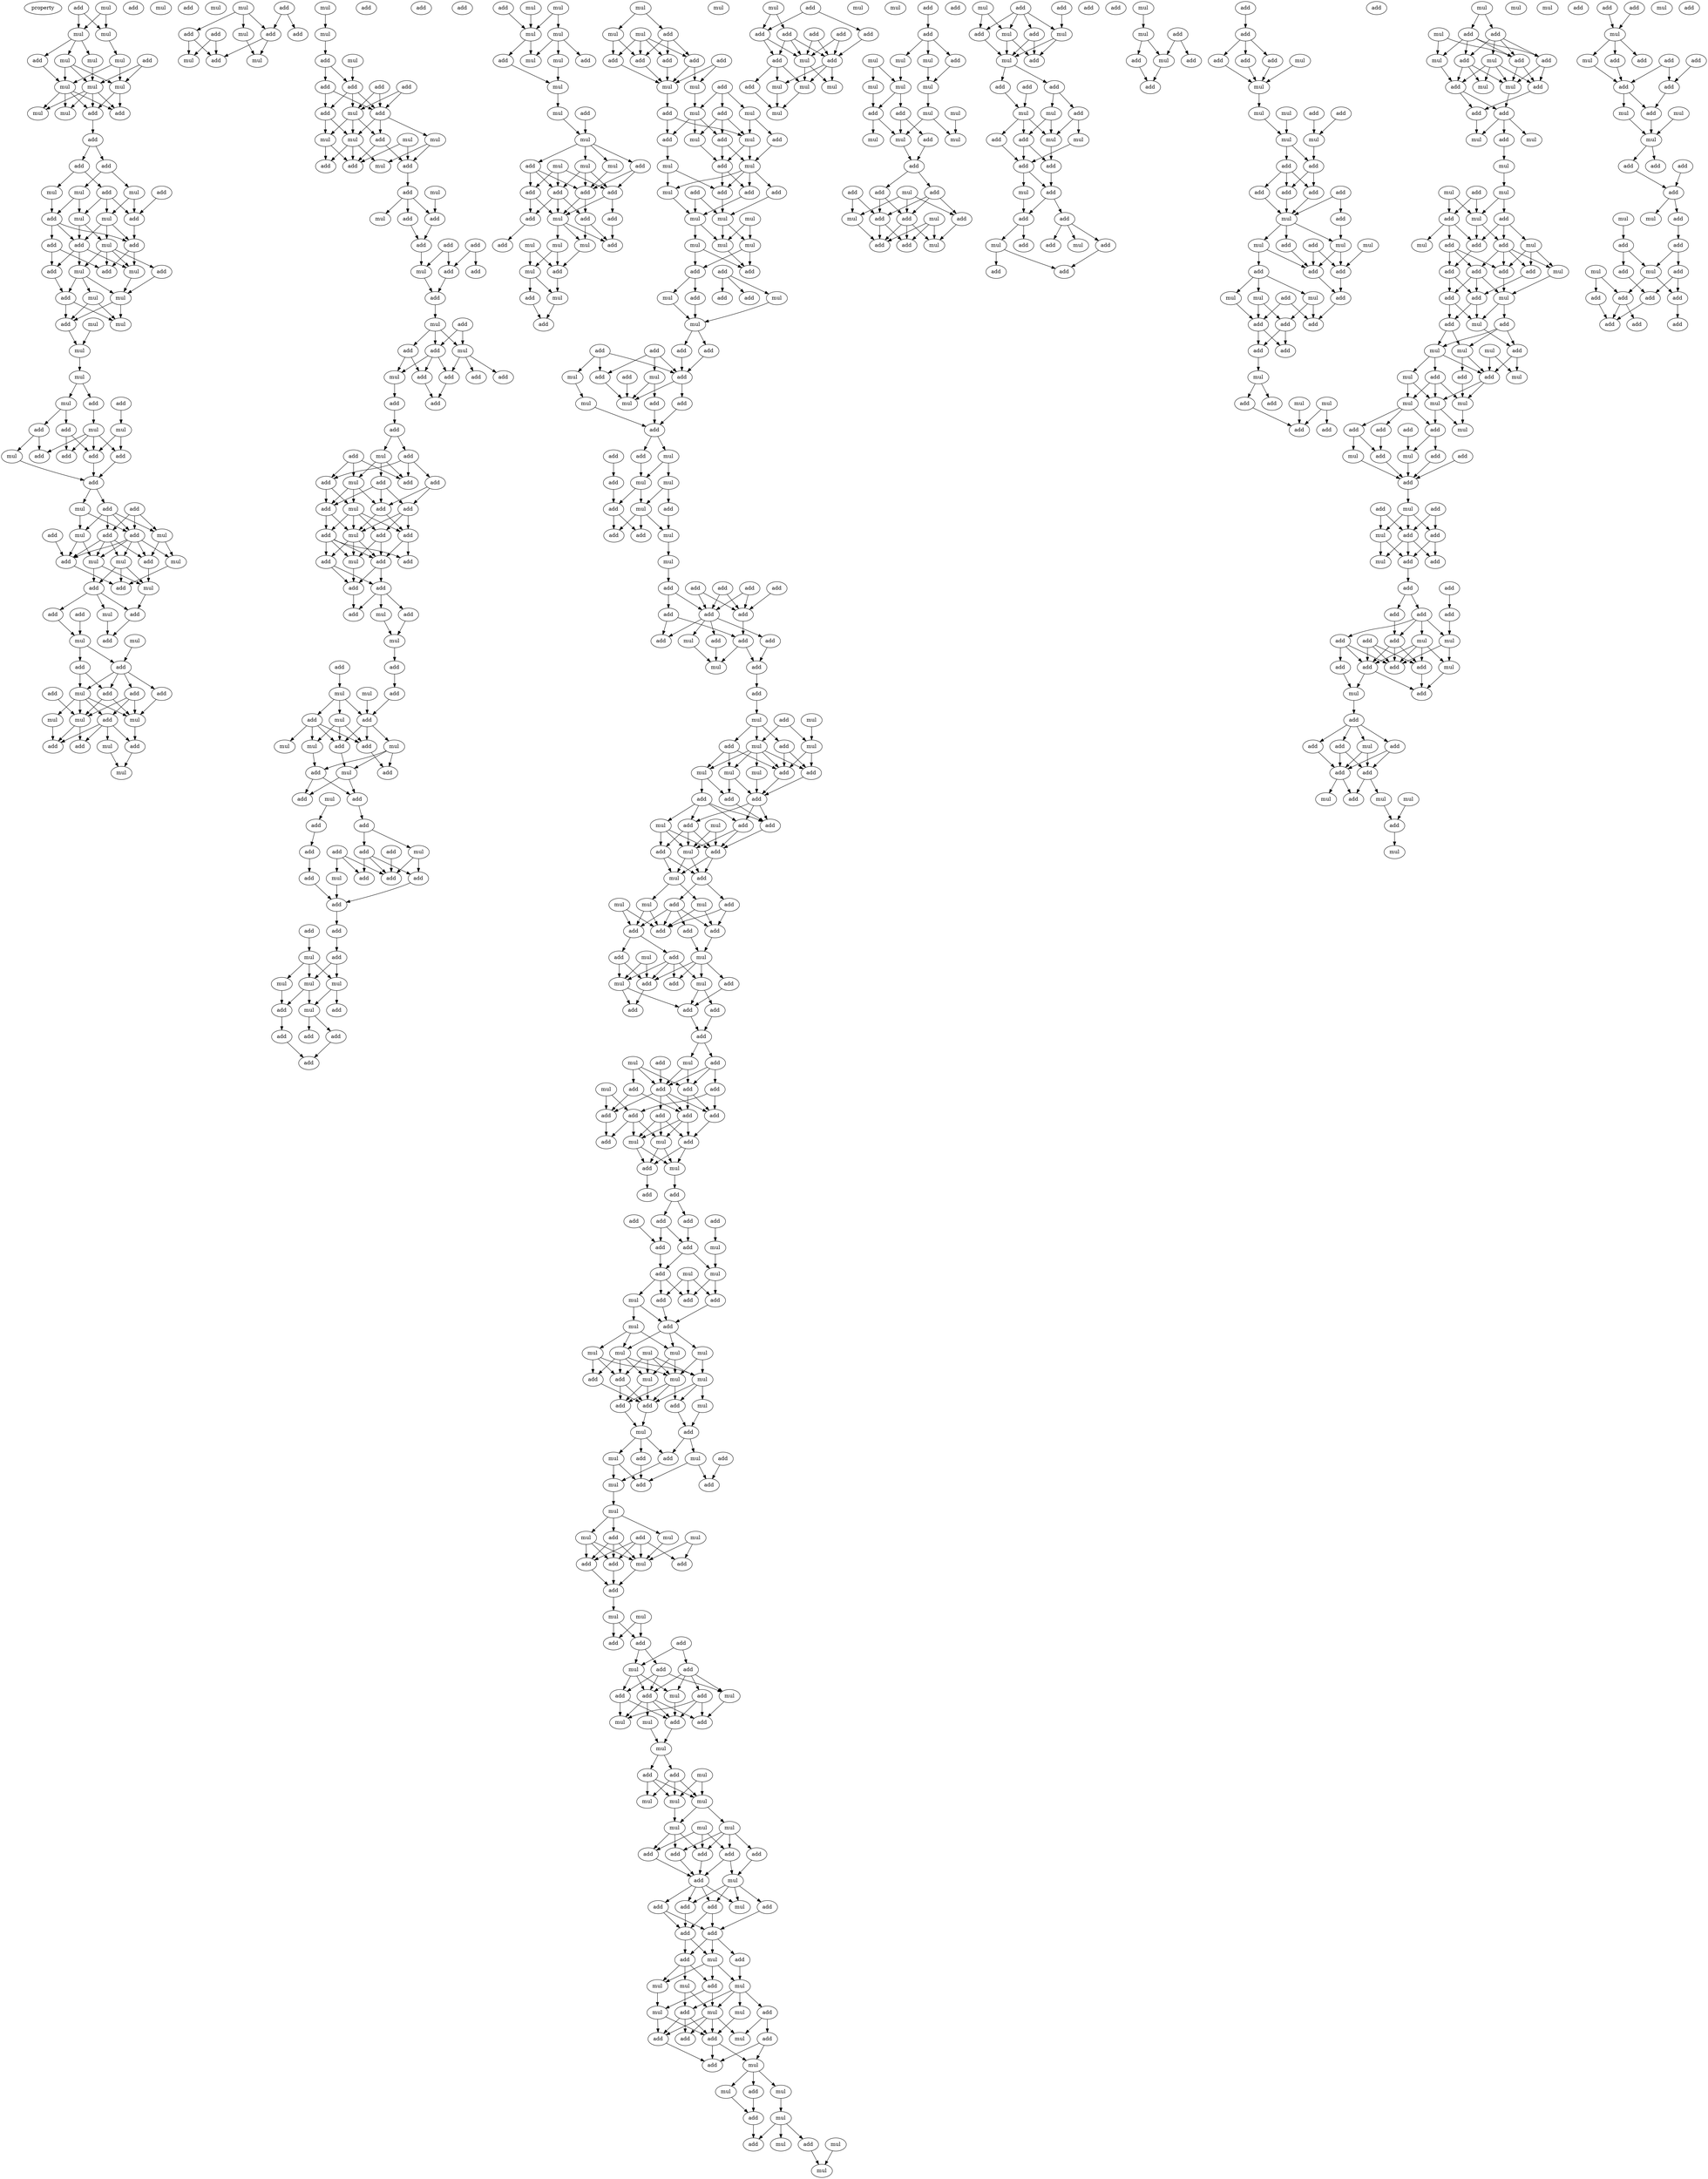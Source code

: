 digraph {
    node [fontcolor=black]
    property [mul=2,lf=1.2]
    0 [ label = mul ];
    1 [ label = add ];
    2 [ label = add ];
    3 [ label = mul ];
    4 [ label = mul ];
    5 [ label = mul ];
    6 [ label = add ];
    7 [ label = mul ];
    8 [ label = add ];
    9 [ label = mul ];
    10 [ label = mul ];
    11 [ label = mul ];
    12 [ label = mul ];
    13 [ label = add ];
    14 [ label = mul ];
    15 [ label = add ];
    16 [ label = mul ];
    17 [ label = add ];
    18 [ label = add ];
    19 [ label = add ];
    20 [ label = mul ];
    21 [ label = mul ];
    22 [ label = mul ];
    23 [ label = add ];
    24 [ label = add ];
    25 [ label = mul ];
    26 [ label = add ];
    27 [ label = mul ];
    28 [ label = add ];
    29 [ label = mul ];
    30 [ label = add ];
    31 [ label = add ];
    32 [ label = add ];
    33 [ label = add ];
    34 [ label = mul ];
    35 [ label = add ];
    36 [ label = add ];
    37 [ label = mul ];
    38 [ label = mul ];
    39 [ label = mul ];
    40 [ label = add ];
    41 [ label = mul ];
    42 [ label = add ];
    43 [ label = mul ];
    44 [ label = mul ];
    45 [ label = mul ];
    46 [ label = mul ];
    47 [ label = mul ];
    48 [ label = add ];
    49 [ label = add ];
    50 [ label = add ];
    51 [ label = mul ];
    52 [ label = add ];
    53 [ label = mul ];
    54 [ label = add ];
    55 [ label = mul ];
    56 [ label = add ];
    57 [ label = add ];
    58 [ label = add ];
    59 [ label = add ];
    60 [ label = add ];
    61 [ label = mul ];
    62 [ label = add ];
    63 [ label = add ];
    64 [ label = mul ];
    65 [ label = add ];
    66 [ label = mul ];
    67 [ label = add ];
    68 [ label = add ];
    69 [ label = mul ];
    70 [ label = add ];
    71 [ label = add ];
    72 [ label = mul ];
    73 [ label = mul ];
    74 [ label = add ];
    75 [ label = mul ];
    76 [ label = add ];
    77 [ label = mul ];
    78 [ label = add ];
    79 [ label = mul ];
    80 [ label = add ];
    81 [ label = add ];
    82 [ label = mul ];
    83 [ label = mul ];
    84 [ label = add ];
    85 [ label = add ];
    86 [ label = add ];
    87 [ label = add ];
    88 [ label = add ];
    89 [ label = mul ];
    90 [ label = add ];
    91 [ label = add ];
    92 [ label = mul ];
    93 [ label = add ];
    94 [ label = mul ];
    95 [ label = mul ];
    96 [ label = add ];
    97 [ label = add ];
    98 [ label = mul ];
    99 [ label = add ];
    100 [ label = mul ];
    101 [ label = add ];
    102 [ label = mul ];
    103 [ label = add ];
    104 [ label = add ];
    105 [ label = add ];
    106 [ label = add ];
    107 [ label = mul ];
    108 [ label = add ];
    109 [ label = mul ];
    110 [ label = mul ];
    111 [ label = mul ];
    112 [ label = mul ];
    113 [ label = add ];
    114 [ label = mul ];
    115 [ label = add ];
    116 [ label = add ];
    117 [ label = add ];
    118 [ label = add ];
    119 [ label = add ];
    120 [ label = mul ];
    121 [ label = add ];
    122 [ label = mul ];
    123 [ label = mul ];
    124 [ label = add ];
    125 [ label = mul ];
    126 [ label = mul ];
    127 [ label = add ];
    128 [ label = add ];
    129 [ label = mul ];
    130 [ label = add ];
    131 [ label = mul ];
    132 [ label = add ];
    133 [ label = add ];
    134 [ label = mul ];
    135 [ label = add ];
    136 [ label = add ];
    137 [ label = add ];
    138 [ label = add ];
    139 [ label = mul ];
    140 [ label = add ];
    141 [ label = add ];
    142 [ label = add ];
    143 [ label = add ];
    144 [ label = mul ];
    145 [ label = mul ];
    146 [ label = add ];
    147 [ label = add ];
    148 [ label = mul ];
    149 [ label = add ];
    150 [ label = add ];
    151 [ label = add ];
    152 [ label = add ];
    153 [ label = add ];
    154 [ label = add ];
    155 [ label = add ];
    156 [ label = add ];
    157 [ label = add ];
    158 [ label = mul ];
    159 [ label = add ];
    160 [ label = add ];
    161 [ label = add ];
    162 [ label = add ];
    163 [ label = mul ];
    164 [ label = add ];
    165 [ label = mul ];
    166 [ label = add ];
    167 [ label = add ];
    168 [ label = add ];
    169 [ label = add ];
    170 [ label = mul ];
    171 [ label = add ];
    172 [ label = add ];
    173 [ label = add ];
    174 [ label = add ];
    175 [ label = mul ];
    176 [ label = add ];
    177 [ label = add ];
    178 [ label = add ];
    179 [ label = mul ];
    180 [ label = add ];
    181 [ label = add ];
    182 [ label = mul ];
    183 [ label = add ];
    184 [ label = add ];
    185 [ label = add ];
    186 [ label = mul ];
    187 [ label = mul ];
    188 [ label = add ];
    189 [ label = mul ];
    190 [ label = add ];
    191 [ label = add ];
    192 [ label = mul ];
    193 [ label = mul ];
    194 [ label = mul ];
    195 [ label = add ];
    196 [ label = add ];
    197 [ label = mul ];
    198 [ label = add ];
    199 [ label = add ];
    200 [ label = add ];
    201 [ label = mul ];
    202 [ label = add ];
    203 [ label = add ];
    204 [ label = add ];
    205 [ label = add ];
    206 [ label = add ];
    207 [ label = mul ];
    208 [ label = add ];
    209 [ label = add ];
    210 [ label = add ];
    211 [ label = mul ];
    212 [ label = add ];
    213 [ label = add ];
    214 [ label = add ];
    215 [ label = add ];
    216 [ label = add ];
    217 [ label = add ];
    218 [ label = add ];
    219 [ label = add ];
    220 [ label = mul ];
    221 [ label = mul ];
    222 [ label = mul ];
    223 [ label = mul ];
    224 [ label = add ];
    225 [ label = add ];
    226 [ label = mul ];
    227 [ label = add ];
    228 [ label = add ];
    229 [ label = add ];
    230 [ label = add ];
    231 [ label = mul ];
    232 [ label = mul ];
    233 [ label = add ];
    234 [ label = mul ];
    235 [ label = mul ];
    236 [ label = add ];
    237 [ label = mul ];
    238 [ label = add ];
    239 [ label = mul ];
    240 [ label = mul ];
    241 [ label = mul ];
    242 [ label = add ];
    243 [ label = mul ];
    244 [ label = add ];
    245 [ label = mul ];
    246 [ label = mul ];
    247 [ label = add ];
    248 [ label = mul ];
    249 [ label = add ];
    250 [ label = add ];
    251 [ label = add ];
    252 [ label = add ];
    253 [ label = add ];
    254 [ label = mul ];
    255 [ label = add ];
    256 [ label = add ];
    257 [ label = add ];
    258 [ label = add ];
    259 [ label = mul ];
    260 [ label = mul ];
    261 [ label = mul ];
    262 [ label = add ];
    263 [ label = mul ];
    264 [ label = mul ];
    265 [ label = add ];
    266 [ label = add ];
    267 [ label = mul ];
    268 [ label = add ];
    269 [ label = mul ];
    270 [ label = mul ];
    271 [ label = add ];
    272 [ label = add ];
    273 [ label = add ];
    274 [ label = add ];
    275 [ label = add ];
    276 [ label = mul ];
    277 [ label = add ];
    278 [ label = mul ];
    279 [ label = add ];
    280 [ label = add ];
    281 [ label = mul ];
    282 [ label = mul ];
    283 [ label = add ];
    284 [ label = mul ];
    285 [ label = add ];
    286 [ label = mul ];
    287 [ label = add ];
    288 [ label = mul ];
    289 [ label = add ];
    290 [ label = mul ];
    291 [ label = add ];
    292 [ label = mul ];
    293 [ label = add ];
    294 [ label = add ];
    295 [ label = add ];
    296 [ label = mul ];
    297 [ label = mul ];
    298 [ label = mul ];
    299 [ label = mul ];
    300 [ label = mul ];
    301 [ label = mul ];
    302 [ label = add ];
    303 [ label = add ];
    304 [ label = add ];
    305 [ label = mul ];
    306 [ label = add ];
    307 [ label = add ];
    308 [ label = add ];
    309 [ label = mul ];
    310 [ label = mul ];
    311 [ label = add ];
    312 [ label = add ];
    313 [ label = add ];
    314 [ label = add ];
    315 [ label = mul ];
    316 [ label = mul ];
    317 [ label = add ];
    318 [ label = add ];
    319 [ label = add ];
    320 [ label = mul ];
    321 [ label = add ];
    322 [ label = add ];
    323 [ label = mul ];
    324 [ label = add ];
    325 [ label = mul ];
    326 [ label = add ];
    327 [ label = add ];
    328 [ label = mul ];
    329 [ label = mul ];
    330 [ label = add ];
    331 [ label = add ];
    332 [ label = add ];
    333 [ label = mul ];
    334 [ label = mul ];
    335 [ label = add ];
    336 [ label = add ];
    337 [ label = mul ];
    338 [ label = add ];
    339 [ label = add ];
    340 [ label = add ];
    341 [ label = add ];
    342 [ label = add ];
    343 [ label = add ];
    344 [ label = add ];
    345 [ label = add ];
    346 [ label = mul ];
    347 [ label = add ];
    348 [ label = add ];
    349 [ label = add ];
    350 [ label = add ];
    351 [ label = mul ];
    352 [ label = add ];
    353 [ label = add ];
    354 [ label = mul ];
    355 [ label = add ];
    356 [ label = mul ];
    357 [ label = mul ];
    358 [ label = add ];
    359 [ label = mul ];
    360 [ label = add ];
    361 [ label = add ];
    362 [ label = mul ];
    363 [ label = mul ];
    364 [ label = add ];
    365 [ label = mul ];
    366 [ label = add ];
    367 [ label = add ];
    368 [ label = add ];
    369 [ label = add ];
    370 [ label = mul ];
    371 [ label = add ];
    372 [ label = add ];
    373 [ label = mul ];
    374 [ label = mul ];
    375 [ label = add ];
    376 [ label = add ];
    377 [ label = mul ];
    378 [ label = add ];
    379 [ label = mul ];
    380 [ label = mul ];
    381 [ label = add ];
    382 [ label = add ];
    383 [ label = mul ];
    384 [ label = add ];
    385 [ label = add ];
    386 [ label = add ];
    387 [ label = add ];
    388 [ label = mul ];
    389 [ label = add ];
    390 [ label = add ];
    391 [ label = mul ];
    392 [ label = add ];
    393 [ label = add ];
    394 [ label = mul ];
    395 [ label = add ];
    396 [ label = mul ];
    397 [ label = add ];
    398 [ label = add ];
    399 [ label = add ];
    400 [ label = add ];
    401 [ label = add ];
    402 [ label = mul ];
    403 [ label = mul ];
    404 [ label = add ];
    405 [ label = add ];
    406 [ label = add ];
    407 [ label = mul ];
    408 [ label = add ];
    409 [ label = add ];
    410 [ label = add ];
    411 [ label = add ];
    412 [ label = add ];
    413 [ label = add ];
    414 [ label = add ];
    415 [ label = mul ];
    416 [ label = add ];
    417 [ label = mul ];
    418 [ label = add ];
    419 [ label = add ];
    420 [ label = mul ];
    421 [ label = add ];
    422 [ label = add ];
    423 [ label = add ];
    424 [ label = add ];
    425 [ label = add ];
    426 [ label = add ];
    427 [ label = mul ];
    428 [ label = add ];
    429 [ label = add ];
    430 [ label = add ];
    431 [ label = mul ];
    432 [ label = mul ];
    433 [ label = add ];
    434 [ label = mul ];
    435 [ label = add ];
    436 [ label = add ];
    437 [ label = add ];
    438 [ label = mul ];
    439 [ label = mul ];
    440 [ label = mul ];
    441 [ label = mul ];
    442 [ label = mul ];
    443 [ label = mul ];
    444 [ label = mul ];
    445 [ label = mul ];
    446 [ label = add ];
    447 [ label = mul ];
    448 [ label = add ];
    449 [ label = add ];
    450 [ label = add ];
    451 [ label = add ];
    452 [ label = mul ];
    453 [ label = mul ];
    454 [ label = add ];
    455 [ label = add ];
    456 [ label = mul ];
    457 [ label = add ];
    458 [ label = mul ];
    459 [ label = add ];
    460 [ label = add ];
    461 [ label = mul ];
    462 [ label = add ];
    463 [ label = mul ];
    464 [ label = add ];
    465 [ label = mul ];
    466 [ label = mul ];
    467 [ label = add ];
    468 [ label = mul ];
    469 [ label = add ];
    470 [ label = add ];
    471 [ label = add ];
    472 [ label = mul ];
    473 [ label = add ];
    474 [ label = mul ];
    475 [ label = mul ];
    476 [ label = add ];
    477 [ label = add ];
    478 [ label = add ];
    479 [ label = add ];
    480 [ label = add ];
    481 [ label = mul ];
    482 [ label = add ];
    483 [ label = mul ];
    484 [ label = mul ];
    485 [ label = add ];
    486 [ label = add ];
    487 [ label = add ];
    488 [ label = mul ];
    489 [ label = mul ];
    490 [ label = add ];
    491 [ label = mul ];
    492 [ label = add ];
    493 [ label = mul ];
    494 [ label = add ];
    495 [ label = mul ];
    496 [ label = mul ];
    497 [ label = mul ];
    498 [ label = mul ];
    499 [ label = mul ];
    500 [ label = mul ];
    501 [ label = add ];
    502 [ label = add ];
    503 [ label = add ];
    504 [ label = add ];
    505 [ label = add ];
    506 [ label = mul ];
    507 [ label = add ];
    508 [ label = mul ];
    509 [ label = add ];
    510 [ label = add ];
    511 [ label = add ];
    512 [ label = add ];
    513 [ label = add ];
    514 [ label = add ];
    515 [ label = add ];
    516 [ label = mul ];
    517 [ label = add ];
    518 [ label = mul ];
    519 [ label = mul ];
    520 [ label = mul ];
    521 [ label = add ];
    522 [ label = add ];
    523 [ label = mul ];
    524 [ label = mul ];
    525 [ label = mul ];
    526 [ label = add ];
    527 [ label = add ];
    528 [ label = mul ];
    529 [ label = add ];
    530 [ label = add ];
    531 [ label = add ];
    532 [ label = add ];
    533 [ label = mul ];
    534 [ label = mul ];
    535 [ label = mul ];
    536 [ label = add ];
    537 [ label = add ];
    538 [ label = mul ];
    539 [ label = mul ];
    540 [ label = add ];
    541 [ label = add ];
    542 [ label = mul ];
    543 [ label = mul ];
    544 [ label = mul ];
    545 [ label = mul ];
    546 [ label = add ];
    547 [ label = add ];
    548 [ label = add ];
    549 [ label = add ];
    550 [ label = add ];
    551 [ label = add ];
    552 [ label = add ];
    553 [ label = mul ];
    554 [ label = add ];
    555 [ label = mul ];
    556 [ label = add ];
    557 [ label = mul ];
    558 [ label = mul ];
    559 [ label = mul ];
    560 [ label = mul ];
    561 [ label = mul ];
    562 [ label = add ];
    563 [ label = add ];
    564 [ label = mul ];
    565 [ label = mul ];
    566 [ label = add ];
    567 [ label = mul ];
    568 [ label = mul ];
    569 [ label = mul ];
    570 [ label = mul ];
    571 [ label = add ];
    572 [ label = mul ];
    573 [ label = add ];
    574 [ label = mul ];
    575 [ label = add ];
    576 [ label = mul ];
    577 [ label = mul ];
    578 [ label = add ];
    579 [ label = mul ];
    580 [ label = add ];
    581 [ label = mul ];
    582 [ label = add ];
    583 [ label = add ];
    584 [ label = add ];
    585 [ label = mul ];
    586 [ label = mul ];
    587 [ label = add ];
    588 [ label = add ];
    589 [ label = add ];
    590 [ label = add ];
    591 [ label = add ];
    592 [ label = mul ];
    593 [ label = mul ];
    594 [ label = add ];
    595 [ label = add ];
    596 [ label = add ];
    597 [ label = mul ];
    598 [ label = mul ];
    599 [ label = add ];
    600 [ label = add ];
    601 [ label = mul ];
    602 [ label = add ];
    603 [ label = add ];
    604 [ label = add ];
    605 [ label = mul ];
    606 [ label = add ];
    607 [ label = mul ];
    608 [ label = mul ];
    609 [ label = add ];
    610 [ label = add ];
    611 [ label = mul ];
    612 [ label = add ];
    613 [ label = add ];
    614 [ label = add ];
    615 [ label = mul ];
    616 [ label = add ];
    617 [ label = add ];
    618 [ label = add ];
    619 [ label = mul ];
    620 [ label = add ];
    621 [ label = add ];
    622 [ label = add ];
    623 [ label = mul ];
    624 [ label = add ];
    625 [ label = add ];
    626 [ label = add ];
    627 [ label = mul ];
    628 [ label = add ];
    629 [ label = mul ];
    630 [ label = add ];
    631 [ label = add ];
    632 [ label = mul ];
    633 [ label = add ];
    634 [ label = add ];
    635 [ label = add ];
    636 [ label = add ];
    637 [ label = mul ];
    638 [ label = add ];
    639 [ label = add ];
    640 [ label = mul ];
    641 [ label = mul ];
    642 [ label = mul ];
    643 [ label = add ];
    644 [ label = add ];
    645 [ label = mul ];
    646 [ label = mul ];
    647 [ label = add ];
    648 [ label = add ];
    649 [ label = add ];
    650 [ label = add ];
    651 [ label = add ];
    652 [ label = add ];
    653 [ label = add ];
    654 [ label = add ];
    655 [ label = mul ];
    656 [ label = add ];
    657 [ label = add ];
    658 [ label = mul ];
    659 [ label = mul ];
    660 [ label = mul ];
    661 [ label = add ];
    662 [ label = add ];
    663 [ label = add ];
    664 [ label = mul ];
    665 [ label = add ];
    666 [ label = mul ];
    667 [ label = add ];
    668 [ label = mul ];
    669 [ label = add ];
    670 [ label = add ];
    671 [ label = add ];
    672 [ label = add ];
    673 [ label = add ];
    674 [ label = mul ];
    675 [ label = add ];
    676 [ label = mul ];
    677 [ label = add ];
    678 [ label = mul ];
    679 [ label = add ];
    680 [ label = add ];
    681 [ label = mul ];
    682 [ label = add ];
    683 [ label = add ];
    684 [ label = mul ];
    685 [ label = mul ];
    686 [ label = add ];
    687 [ label = add ];
    688 [ label = add ];
    689 [ label = mul ];
    690 [ label = mul ];
    691 [ label = add ];
    692 [ label = add ];
    693 [ label = mul ];
    694 [ label = add ];
    695 [ label = add ];
    696 [ label = mul ];
    697 [ label = mul ];
    698 [ label = mul ];
    699 [ label = add ];
    700 [ label = mul ];
    701 [ label = mul ];
    702 [ label = add ];
    703 [ label = mul ];
    704 [ label = mul ];
    705 [ label = mul ];
    706 [ label = add ];
    707 [ label = add ];
    708 [ label = add ];
    709 [ label = add ];
    710 [ label = mul ];
    711 [ label = add ];
    712 [ label = mul ];
    713 [ label = add ];
    714 [ label = add ];
    715 [ label = add ];
    716 [ label = add ];
    717 [ label = mul ];
    718 [ label = mul ];
    719 [ label = add ];
    720 [ label = add ];
    721 [ label = add ];
    722 [ label = add ];
    723 [ label = mul ];
    724 [ label = mul ];
    725 [ label = mul ];
    726 [ label = mul ];
    727 [ label = add ];
    728 [ label = mul ];
    729 [ label = mul ];
    730 [ label = add ];
    731 [ label = add ];
    732 [ label = add ];
    733 [ label = mul ];
    734 [ label = mul ];
    735 [ label = mul ];
    736 [ label = add ];
    737 [ label = add ];
    738 [ label = add ];
    739 [ label = add ];
    740 [ label = mul ];
    741 [ label = mul ];
    742 [ label = add ];
    743 [ label = add ];
    744 [ label = add ];
    745 [ label = mul ];
    746 [ label = add ];
    747 [ label = add ];
    748 [ label = add ];
    749 [ label = mul ];
    750 [ label = add ];
    751 [ label = mul ];
    752 [ label = add ];
    753 [ label = add ];
    754 [ label = mul ];
    755 [ label = add ];
    756 [ label = add ];
    757 [ label = add ];
    758 [ label = add ];
    759 [ label = add ];
    760 [ label = add ];
    761 [ label = add ];
    762 [ label = add ];
    763 [ label = add ];
    764 [ label = mul ];
    765 [ label = mul ];
    766 [ label = add ];
    767 [ label = mul ];
    768 [ label = add ];
    769 [ label = add ];
    770 [ label = add ];
    771 [ label = add ];
    772 [ label = mul ];
    773 [ label = add ];
    774 [ label = add ];
    775 [ label = add ];
    776 [ label = mul ];
    777 [ label = add ];
    778 [ label = add ];
    779 [ label = add ];
    780 [ label = mul ];
    781 [ label = add ];
    782 [ label = mul ];
    783 [ label = add ];
    784 [ label = mul ];
    785 [ label = add ];
    786 [ label = add ];
    787 [ label = add ];
    788 [ label = mul ];
    789 [ label = mul ];
    790 [ label = add ];
    791 [ label = add ];
    792 [ label = mul ];
    793 [ label = add ];
    794 [ label = add ];
    795 [ label = add ];
    796 [ label = add ];
    797 [ label = mul ];
    798 [ label = add ];
    799 [ label = mul ];
    800 [ label = mul ];
    801 [ label = mul ];
    802 [ label = add ];
    803 [ label = add ];
    804 [ label = add ];
    805 [ label = add ];
    806 [ label = add ];
    807 [ label = mul ];
    808 [ label = mul ];
    809 [ label = add ];
    810 [ label = add ];
    811 [ label = mul ];
    812 [ label = add ];
    813 [ label = add ];
    814 [ label = mul ];
    815 [ label = add ];
    816 [ label = add ];
    817 [ label = add ];
    818 [ label = add ];
    819 [ label = add ];
    820 [ label = add ];
    821 [ label = add ];
    822 [ label = add ];
    0 -> 3 [ name = 0 ];
    0 -> 4 [ name = 1 ];
    2 -> 3 [ name = 2 ];
    2 -> 4 [ name = 3 ];
    3 -> 5 [ name = 4 ];
    3 -> 6 [ name = 5 ];
    3 -> 7 [ name = 6 ];
    4 -> 9 [ name = 7 ];
    5 -> 10 [ name = 8 ];
    6 -> 11 [ name = 9 ];
    7 -> 10 [ name = 10 ];
    7 -> 11 [ name = 11 ];
    7 -> 12 [ name = 12 ];
    8 -> 10 [ name = 13 ];
    8 -> 12 [ name = 14 ];
    9 -> 11 [ name = 15 ];
    9 -> 12 [ name = 16 ];
    10 -> 13 [ name = 17 ];
    10 -> 14 [ name = 18 ];
    10 -> 15 [ name = 19 ];
    10 -> 16 [ name = 20 ];
    11 -> 13 [ name = 21 ];
    11 -> 14 [ name = 22 ];
    11 -> 15 [ name = 23 ];
    11 -> 16 [ name = 24 ];
    12 -> 13 [ name = 25 ];
    12 -> 15 [ name = 26 ];
    15 -> 17 [ name = 27 ];
    17 -> 18 [ name = 28 ];
    17 -> 19 [ name = 29 ];
    18 -> 20 [ name = 30 ];
    18 -> 23 [ name = 31 ];
    19 -> 21 [ name = 32 ];
    19 -> 22 [ name = 33 ];
    20 -> 28 [ name = 34 ];
    21 -> 25 [ name = 35 ];
    21 -> 28 [ name = 36 ];
    22 -> 26 [ name = 37 ];
    22 -> 27 [ name = 38 ];
    23 -> 25 [ name = 39 ];
    23 -> 26 [ name = 40 ];
    23 -> 27 [ name = 41 ];
    24 -> 26 [ name = 42 ];
    25 -> 29 [ name = 43 ];
    25 -> 30 [ name = 44 ];
    26 -> 32 [ name = 45 ];
    27 -> 29 [ name = 46 ];
    27 -> 30 [ name = 47 ];
    27 -> 32 [ name = 48 ];
    28 -> 30 [ name = 49 ];
    28 -> 31 [ name = 50 ];
    28 -> 32 [ name = 51 ];
    29 -> 34 [ name = 52 ];
    29 -> 35 [ name = 53 ];
    29 -> 36 [ name = 54 ];
    29 -> 37 [ name = 55 ];
    30 -> 33 [ name = 56 ];
    30 -> 34 [ name = 57 ];
    30 -> 37 [ name = 58 ];
    31 -> 33 [ name = 59 ];
    31 -> 36 [ name = 60 ];
    32 -> 36 [ name = 61 ];
    32 -> 37 [ name = 62 ];
    33 -> 40 [ name = 63 ];
    34 -> 38 [ name = 64 ];
    34 -> 40 [ name = 65 ];
    34 -> 41 [ name = 66 ];
    35 -> 38 [ name = 67 ];
    37 -> 38 [ name = 68 ];
    38 -> 42 [ name = 69 ];
    38 -> 44 [ name = 70 ];
    40 -> 42 [ name = 71 ];
    40 -> 44 [ name = 72 ];
    41 -> 42 [ name = 73 ];
    41 -> 44 [ name = 74 ];
    42 -> 45 [ name = 75 ];
    43 -> 45 [ name = 76 ];
    45 -> 46 [ name = 77 ];
    46 -> 47 [ name = 78 ];
    46 -> 48 [ name = 79 ];
    47 -> 50 [ name = 80 ];
    47 -> 52 [ name = 81 ];
    48 -> 53 [ name = 82 ];
    49 -> 51 [ name = 83 ];
    50 -> 55 [ name = 84 ];
    50 -> 58 [ name = 85 ];
    51 -> 54 [ name = 86 ];
    51 -> 56 [ name = 87 ];
    52 -> 54 [ name = 88 ];
    52 -> 57 [ name = 89 ];
    53 -> 54 [ name = 90 ];
    53 -> 56 [ name = 91 ];
    53 -> 57 [ name = 92 ];
    53 -> 58 [ name = 93 ];
    54 -> 59 [ name = 94 ];
    55 -> 59 [ name = 95 ];
    56 -> 59 [ name = 96 ];
    59 -> 60 [ name = 97 ];
    59 -> 61 [ name = 98 ];
    60 -> 64 [ name = 99 ];
    60 -> 65 [ name = 100 ];
    60 -> 66 [ name = 101 ];
    60 -> 68 [ name = 102 ];
    61 -> 64 [ name = 103 ];
    61 -> 68 [ name = 104 ];
    63 -> 65 [ name = 105 ];
    63 -> 66 [ name = 106 ];
    63 -> 68 [ name = 107 ];
    64 -> 71 [ name = 108 ];
    64 -> 72 [ name = 109 ];
    65 -> 70 [ name = 110 ];
    65 -> 71 [ name = 111 ];
    65 -> 72 [ name = 112 ];
    65 -> 73 [ name = 113 ];
    66 -> 69 [ name = 114 ];
    66 -> 70 [ name = 115 ];
    67 -> 71 [ name = 116 ];
    68 -> 69 [ name = 117 ];
    68 -> 70 [ name = 118 ];
    68 -> 71 [ name = 119 ];
    68 -> 72 [ name = 120 ];
    68 -> 73 [ name = 121 ];
    69 -> 74 [ name = 122 ];
    70 -> 75 [ name = 123 ];
    71 -> 74 [ name = 124 ];
    72 -> 75 [ name = 125 ];
    72 -> 76 [ name = 126 ];
    73 -> 74 [ name = 127 ];
    73 -> 75 [ name = 128 ];
    73 -> 76 [ name = 129 ];
    75 -> 81 [ name = 130 ];
    76 -> 77 [ name = 131 ];
    76 -> 78 [ name = 132 ];
    76 -> 81 [ name = 133 ];
    77 -> 84 [ name = 134 ];
    78 -> 82 [ name = 135 ];
    80 -> 82 [ name = 136 ];
    81 -> 84 [ name = 137 ];
    82 -> 85 [ name = 138 ];
    82 -> 86 [ name = 139 ];
    83 -> 86 [ name = 140 ];
    85 -> 88 [ name = 141 ];
    85 -> 89 [ name = 142 ];
    86 -> 88 [ name = 143 ];
    86 -> 89 [ name = 144 ];
    86 -> 90 [ name = 145 ];
    86 -> 91 [ name = 146 ];
    87 -> 92 [ name = 147 ];
    88 -> 92 [ name = 148 ];
    88 -> 94 [ name = 149 ];
    89 -> 92 [ name = 150 ];
    89 -> 93 [ name = 151 ];
    89 -> 94 [ name = 152 ];
    89 -> 95 [ name = 153 ];
    90 -> 94 [ name = 154 ];
    91 -> 92 [ name = 155 ];
    91 -> 93 [ name = 156 ];
    91 -> 94 [ name = 157 ];
    92 -> 96 [ name = 158 ];
    92 -> 97 [ name = 159 ];
    93 -> 96 [ name = 160 ];
    93 -> 97 [ name = 161 ];
    93 -> 98 [ name = 162 ];
    93 -> 99 [ name = 163 ];
    94 -> 99 [ name = 164 ];
    95 -> 96 [ name = 165 ];
    98 -> 100 [ name = 166 ];
    99 -> 100 [ name = 167 ];
    101 -> 103 [ name = 168 ];
    101 -> 106 [ name = 169 ];
    102 -> 103 [ name = 170 ];
    102 -> 104 [ name = 171 ];
    102 -> 107 [ name = 172 ];
    103 -> 108 [ name = 173 ];
    103 -> 109 [ name = 174 ];
    104 -> 108 [ name = 175 ];
    104 -> 110 [ name = 176 ];
    105 -> 108 [ name = 177 ];
    105 -> 110 [ name = 178 ];
    107 -> 109 [ name = 179 ];
    111 -> 112 [ name = 180 ];
    112 -> 113 [ name = 181 ];
    113 -> 116 [ name = 182 ];
    113 -> 117 [ name = 183 ];
    114 -> 117 [ name = 184 ];
    115 -> 120 [ name = 185 ];
    115 -> 121 [ name = 186 ];
    116 -> 119 [ name = 187 ];
    116 -> 121 [ name = 188 ];
    117 -> 119 [ name = 189 ];
    117 -> 120 [ name = 190 ];
    117 -> 121 [ name = 191 ];
    118 -> 120 [ name = 192 ];
    118 -> 121 [ name = 193 ];
    119 -> 122 [ name = 194 ];
    119 -> 123 [ name = 195 ];
    120 -> 122 [ name = 196 ];
    120 -> 123 [ name = 197 ];
    120 -> 124 [ name = 198 ];
    121 -> 122 [ name = 199 ];
    121 -> 124 [ name = 200 ];
    121 -> 125 [ name = 201 ];
    122 -> 127 [ name = 202 ];
    122 -> 128 [ name = 203 ];
    122 -> 129 [ name = 204 ];
    123 -> 127 [ name = 205 ];
    123 -> 128 [ name = 206 ];
    124 -> 128 [ name = 207 ];
    124 -> 130 [ name = 208 ];
    125 -> 129 [ name = 209 ];
    125 -> 130 [ name = 210 ];
    126 -> 128 [ name = 211 ];
    126 -> 130 [ name = 212 ];
    130 -> 132 [ name = 213 ];
    131 -> 133 [ name = 214 ];
    132 -> 133 [ name = 215 ];
    132 -> 134 [ name = 216 ];
    132 -> 135 [ name = 217 ];
    133 -> 137 [ name = 218 ];
    135 -> 137 [ name = 219 ];
    136 -> 140 [ name = 220 ];
    136 -> 141 [ name = 221 ];
    137 -> 139 [ name = 222 ];
    138 -> 139 [ name = 223 ];
    138 -> 141 [ name = 224 ];
    139 -> 142 [ name = 225 ];
    141 -> 142 [ name = 226 ];
    142 -> 144 [ name = 227 ];
    143 -> 145 [ name = 228 ];
    143 -> 146 [ name = 229 ];
    144 -> 145 [ name = 230 ];
    144 -> 146 [ name = 231 ];
    144 -> 147 [ name = 232 ];
    145 -> 149 [ name = 233 ];
    145 -> 150 [ name = 234 ];
    145 -> 152 [ name = 235 ];
    146 -> 148 [ name = 236 ];
    146 -> 149 [ name = 237 ];
    146 -> 151 [ name = 238 ];
    147 -> 148 [ name = 239 ];
    147 -> 151 [ name = 240 ];
    148 -> 153 [ name = 241 ];
    149 -> 154 [ name = 242 ];
    151 -> 154 [ name = 243 ];
    153 -> 155 [ name = 244 ];
    155 -> 157 [ name = 245 ];
    155 -> 158 [ name = 246 ];
    156 -> 161 [ name = 247 ];
    156 -> 162 [ name = 248 ];
    156 -> 163 [ name = 249 ];
    157 -> 159 [ name = 250 ];
    157 -> 161 [ name = 251 ];
    157 -> 162 [ name = 252 ];
    158 -> 160 [ name = 253 ];
    158 -> 161 [ name = 254 ];
    158 -> 163 [ name = 255 ];
    159 -> 164 [ name = 256 ];
    159 -> 166 [ name = 257 ];
    160 -> 164 [ name = 258 ];
    160 -> 166 [ name = 259 ];
    160 -> 167 [ name = 260 ];
    162 -> 165 [ name = 261 ];
    162 -> 167 [ name = 262 ];
    163 -> 165 [ name = 263 ];
    163 -> 166 [ name = 264 ];
    163 -> 167 [ name = 265 ];
    164 -> 168 [ name = 266 ];
    164 -> 170 [ name = 267 ];
    164 -> 171 [ name = 268 ];
    165 -> 168 [ name = 269 ];
    165 -> 169 [ name = 270 ];
    165 -> 170 [ name = 271 ];
    165 -> 171 [ name = 272 ];
    166 -> 168 [ name = 273 ];
    166 -> 170 [ name = 274 ];
    167 -> 169 [ name = 275 ];
    167 -> 170 [ name = 276 ];
    168 -> 172 [ name = 277 ];
    168 -> 173 [ name = 278 ];
    169 -> 172 [ name = 279 ];
    169 -> 173 [ name = 280 ];
    169 -> 175 [ name = 281 ];
    169 -> 176 [ name = 282 ];
    170 -> 173 [ name = 283 ];
    170 -> 175 [ name = 284 ];
    170 -> 176 [ name = 285 ];
    171 -> 173 [ name = 286 ];
    171 -> 175 [ name = 287 ];
    173 -> 177 [ name = 288 ];
    173 -> 178 [ name = 289 ];
    175 -> 178 [ name = 290 ];
    176 -> 177 [ name = 291 ];
    176 -> 178 [ name = 292 ];
    177 -> 179 [ name = 293 ];
    177 -> 180 [ name = 294 ];
    177 -> 181 [ name = 295 ];
    178 -> 180 [ name = 296 ];
    179 -> 182 [ name = 297 ];
    181 -> 182 [ name = 298 ];
    182 -> 183 [ name = 299 ];
    183 -> 188 [ name = 300 ];
    185 -> 186 [ name = 301 ];
    186 -> 189 [ name = 302 ];
    186 -> 190 [ name = 303 ];
    186 -> 191 [ name = 304 ];
    187 -> 191 [ name = 305 ];
    188 -> 191 [ name = 306 ];
    189 -> 192 [ name = 307 ];
    189 -> 195 [ name = 308 ];
    189 -> 196 [ name = 309 ];
    190 -> 192 [ name = 310 ];
    190 -> 194 [ name = 311 ];
    190 -> 195 [ name = 312 ];
    190 -> 196 [ name = 313 ];
    191 -> 193 [ name = 314 ];
    191 -> 195 [ name = 315 ];
    191 -> 196 [ name = 316 ];
    192 -> 198 [ name = 317 ];
    193 -> 197 [ name = 318 ];
    193 -> 198 [ name = 319 ];
    193 -> 199 [ name = 320 ];
    195 -> 199 [ name = 321 ];
    196 -> 197 [ name = 322 ];
    197 -> 200 [ name = 323 ];
    197 -> 202 [ name = 324 ];
    198 -> 200 [ name = 325 ];
    198 -> 202 [ name = 326 ];
    200 -> 204 [ name = 327 ];
    201 -> 203 [ name = 328 ];
    203 -> 206 [ name = 329 ];
    204 -> 207 [ name = 330 ];
    204 -> 208 [ name = 331 ];
    205 -> 213 [ name = 332 ];
    206 -> 210 [ name = 333 ];
    207 -> 213 [ name = 334 ];
    207 -> 214 [ name = 335 ];
    208 -> 212 [ name = 336 ];
    208 -> 213 [ name = 337 ];
    208 -> 214 [ name = 338 ];
    209 -> 211 [ name = 339 ];
    209 -> 212 [ name = 340 ];
    209 -> 213 [ name = 341 ];
    210 -> 215 [ name = 342 ];
    211 -> 215 [ name = 343 ];
    214 -> 215 [ name = 344 ];
    215 -> 216 [ name = 345 ];
    216 -> 219 [ name = 346 ];
    217 -> 220 [ name = 347 ];
    219 -> 221 [ name = 348 ];
    219 -> 222 [ name = 349 ];
    220 -> 221 [ name = 350 ];
    220 -> 222 [ name = 351 ];
    220 -> 223 [ name = 352 ];
    221 -> 225 [ name = 353 ];
    221 -> 226 [ name = 354 ];
    222 -> 224 [ name = 355 ];
    222 -> 226 [ name = 356 ];
    223 -> 225 [ name = 357 ];
    225 -> 228 [ name = 358 ];
    226 -> 227 [ name = 359 ];
    226 -> 229 [ name = 360 ];
    228 -> 230 [ name = 361 ];
    229 -> 230 [ name = 362 ];
    231 -> 235 [ name = 363 ];
    232 -> 234 [ name = 364 ];
    232 -> 235 [ name = 365 ];
    233 -> 235 [ name = 366 ];
    234 -> 237 [ name = 367 ];
    234 -> 238 [ name = 368 ];
    234 -> 239 [ name = 369 ];
    235 -> 236 [ name = 370 ];
    235 -> 237 [ name = 371 ];
    236 -> 240 [ name = 372 ];
    239 -> 240 [ name = 373 ];
    240 -> 241 [ name = 374 ];
    241 -> 243 [ name = 375 ];
    242 -> 243 [ name = 376 ];
    243 -> 244 [ name = 377 ];
    243 -> 245 [ name = 378 ];
    243 -> 247 [ name = 379 ];
    243 -> 248 [ name = 380 ];
    244 -> 250 [ name = 381 ];
    244 -> 251 [ name = 382 ];
    244 -> 252 [ name = 383 ];
    245 -> 251 [ name = 384 ];
    246 -> 249 [ name = 385 ];
    246 -> 250 [ name = 386 ];
    246 -> 252 [ name = 387 ];
    247 -> 249 [ name = 388 ];
    247 -> 251 [ name = 389 ];
    248 -> 249 [ name = 390 ];
    248 -> 251 [ name = 391 ];
    248 -> 252 [ name = 392 ];
    249 -> 254 [ name = 393 ];
    249 -> 255 [ name = 394 ];
    250 -> 253 [ name = 395 ];
    250 -> 254 [ name = 396 ];
    251 -> 254 [ name = 397 ];
    251 -> 256 [ name = 398 ];
    252 -> 253 [ name = 399 ];
    252 -> 254 [ name = 400 ];
    252 -> 256 [ name = 401 ];
    253 -> 257 [ name = 402 ];
    254 -> 258 [ name = 403 ];
    254 -> 259 [ name = 404 ];
    254 -> 260 [ name = 405 ];
    255 -> 258 [ name = 406 ];
    256 -> 258 [ name = 407 ];
    256 -> 259 [ name = 408 ];
    259 -> 262 [ name = 409 ];
    260 -> 262 [ name = 410 ];
    260 -> 263 [ name = 411 ];
    261 -> 262 [ name = 412 ];
    261 -> 263 [ name = 413 ];
    262 -> 264 [ name = 414 ];
    263 -> 264 [ name = 415 ];
    263 -> 265 [ name = 416 ];
    264 -> 266 [ name = 417 ];
    265 -> 266 [ name = 418 ];
    267 -> 268 [ name = 419 ];
    267 -> 270 [ name = 420 ];
    268 -> 272 [ name = 421 ];
    268 -> 273 [ name = 422 ];
    268 -> 275 [ name = 423 ];
    269 -> 272 [ name = 424 ];
    269 -> 273 [ name = 425 ];
    269 -> 274 [ name = 426 ];
    269 -> 275 [ name = 427 ];
    270 -> 273 [ name = 428 ];
    270 -> 274 [ name = 429 ];
    271 -> 276 [ name = 430 ];
    271 -> 278 [ name = 431 ];
    272 -> 278 [ name = 432 ];
    273 -> 278 [ name = 433 ];
    274 -> 278 [ name = 434 ];
    275 -> 276 [ name = 435 ];
    275 -> 278 [ name = 436 ];
    276 -> 282 [ name = 437 ];
    277 -> 279 [ name = 438 ];
    277 -> 281 [ name = 439 ];
    277 -> 282 [ name = 440 ];
    278 -> 280 [ name = 441 ];
    279 -> 284 [ name = 442 ];
    279 -> 286 [ name = 443 ];
    279 -> 287 [ name = 444 ];
    280 -> 285 [ name = 445 ];
    280 -> 286 [ name = 446 ];
    281 -> 283 [ name = 447 ];
    281 -> 286 [ name = 448 ];
    282 -> 284 [ name = 449 ];
    282 -> 285 [ name = 450 ];
    282 -> 287 [ name = 451 ];
    283 -> 290 [ name = 452 ];
    284 -> 289 [ name = 453 ];
    285 -> 288 [ name = 454 ];
    286 -> 289 [ name = 455 ];
    286 -> 290 [ name = 456 ];
    287 -> 289 [ name = 457 ];
    287 -> 290 [ name = 458 ];
    288 -> 292 [ name = 459 ];
    288 -> 295 [ name = 460 ];
    289 -> 294 [ name = 461 ];
    289 -> 295 [ name = 462 ];
    290 -> 291 [ name = 463 ];
    290 -> 292 [ name = 464 ];
    290 -> 294 [ name = 465 ];
    290 -> 295 [ name = 466 ];
    291 -> 296 [ name = 467 ];
    292 -> 298 [ name = 468 ];
    293 -> 296 [ name = 469 ];
    293 -> 298 [ name = 470 ];
    294 -> 298 [ name = 471 ];
    295 -> 296 [ name = 472 ];
    296 -> 300 [ name = 473 ];
    296 -> 301 [ name = 474 ];
    297 -> 300 [ name = 475 ];
    297 -> 301 [ name = 476 ];
    298 -> 299 [ name = 477 ];
    298 -> 301 [ name = 478 ];
    299 -> 302 [ name = 479 ];
    299 -> 304 [ name = 480 ];
    300 -> 302 [ name = 481 ];
    300 -> 304 [ name = 482 ];
    301 -> 304 [ name = 483 ];
    302 -> 308 [ name = 484 ];
    302 -> 309 [ name = 485 ];
    303 -> 305 [ name = 486 ];
    303 -> 306 [ name = 487 ];
    303 -> 307 [ name = 488 ];
    305 -> 310 [ name = 489 ];
    308 -> 310 [ name = 490 ];
    309 -> 310 [ name = 491 ];
    310 -> 312 [ name = 492 ];
    310 -> 313 [ name = 493 ];
    311 -> 316 [ name = 494 ];
    311 -> 317 [ name = 495 ];
    311 -> 318 [ name = 496 ];
    312 -> 317 [ name = 497 ];
    313 -> 317 [ name = 498 ];
    314 -> 315 [ name = 499 ];
    314 -> 317 [ name = 500 ];
    314 -> 318 [ name = 501 ];
    315 -> 320 [ name = 502 ];
    315 -> 321 [ name = 503 ];
    316 -> 323 [ name = 504 ];
    317 -> 320 [ name = 505 ];
    317 -> 322 [ name = 506 ];
    318 -> 320 [ name = 507 ];
    319 -> 320 [ name = 508 ];
    321 -> 324 [ name = 509 ];
    322 -> 324 [ name = 510 ];
    323 -> 324 [ name = 511 ];
    324 -> 325 [ name = 512 ];
    324 -> 327 [ name = 513 ];
    325 -> 328 [ name = 514 ];
    325 -> 329 [ name = 515 ];
    326 -> 330 [ name = 516 ];
    327 -> 329 [ name = 517 ];
    328 -> 332 [ name = 518 ];
    328 -> 333 [ name = 519 ];
    329 -> 331 [ name = 520 ];
    329 -> 333 [ name = 521 ];
    330 -> 331 [ name = 522 ];
    331 -> 335 [ name = 523 ];
    331 -> 336 [ name = 524 ];
    332 -> 334 [ name = 525 ];
    333 -> 334 [ name = 526 ];
    333 -> 335 [ name = 527 ];
    333 -> 336 [ name = 528 ];
    334 -> 337 [ name = 529 ];
    337 -> 338 [ name = 530 ];
    338 -> 343 [ name = 531 ];
    338 -> 345 [ name = 532 ];
    339 -> 344 [ name = 533 ];
    340 -> 344 [ name = 534 ];
    340 -> 345 [ name = 535 ];
    341 -> 344 [ name = 536 ];
    341 -> 345 [ name = 537 ];
    342 -> 344 [ name = 538 ];
    342 -> 345 [ name = 539 ];
    343 -> 347 [ name = 540 ];
    343 -> 349 [ name = 541 ];
    344 -> 347 [ name = 542 ];
    345 -> 346 [ name = 543 ];
    345 -> 348 [ name = 544 ];
    345 -> 349 [ name = 545 ];
    345 -> 350 [ name = 546 ];
    346 -> 351 [ name = 547 ];
    347 -> 351 [ name = 548 ];
    347 -> 352 [ name = 549 ];
    348 -> 352 [ name = 550 ];
    350 -> 351 [ name = 551 ];
    352 -> 353 [ name = 552 ];
    353 -> 354 [ name = 553 ];
    354 -> 357 [ name = 554 ];
    354 -> 358 [ name = 555 ];
    354 -> 360 [ name = 556 ];
    355 -> 357 [ name = 557 ];
    355 -> 359 [ name = 558 ];
    356 -> 359 [ name = 559 ];
    357 -> 361 [ name = 560 ];
    357 -> 362 [ name = 561 ];
    357 -> 363 [ name = 562 ];
    357 -> 364 [ name = 563 ];
    357 -> 365 [ name = 564 ];
    358 -> 361 [ name = 565 ];
    358 -> 364 [ name = 566 ];
    359 -> 361 [ name = 567 ];
    359 -> 364 [ name = 568 ];
    360 -> 361 [ name = 569 ];
    360 -> 362 [ name = 570 ];
    360 -> 365 [ name = 571 ];
    361 -> 366 [ name = 572 ];
    362 -> 366 [ name = 573 ];
    362 -> 368 [ name = 574 ];
    363 -> 366 [ name = 575 ];
    364 -> 366 [ name = 576 ];
    365 -> 367 [ name = 577 ];
    365 -> 368 [ name = 578 ];
    366 -> 369 [ name = 579 ];
    366 -> 371 [ name = 580 ];
    366 -> 372 [ name = 581 ];
    367 -> 369 [ name = 582 ];
    367 -> 371 [ name = 583 ];
    367 -> 372 [ name = 584 ];
    367 -> 373 [ name = 585 ];
    368 -> 369 [ name = 586 ];
    369 -> 376 [ name = 587 ];
    370 -> 374 [ name = 588 ];
    370 -> 376 [ name = 589 ];
    371 -> 374 [ name = 590 ];
    371 -> 376 [ name = 591 ];
    372 -> 374 [ name = 592 ];
    372 -> 375 [ name = 593 ];
    372 -> 376 [ name = 594 ];
    373 -> 374 [ name = 595 ];
    373 -> 375 [ name = 596 ];
    373 -> 376 [ name = 597 ];
    374 -> 377 [ name = 598 ];
    374 -> 378 [ name = 599 ];
    375 -> 377 [ name = 600 ];
    375 -> 378 [ name = 601 ];
    376 -> 377 [ name = 602 ];
    376 -> 378 [ name = 603 ];
    377 -> 379 [ name = 604 ];
    377 -> 380 [ name = 605 ];
    378 -> 381 [ name = 606 ];
    378 -> 382 [ name = 607 ];
    379 -> 385 [ name = 608 ];
    379 -> 387 [ name = 609 ];
    380 -> 384 [ name = 610 ];
    380 -> 387 [ name = 611 ];
    381 -> 384 [ name = 612 ];
    381 -> 385 [ name = 613 ];
    381 -> 386 [ name = 614 ];
    381 -> 387 [ name = 615 ];
    382 -> 384 [ name = 616 ];
    382 -> 387 [ name = 617 ];
    383 -> 385 [ name = 618 ];
    383 -> 387 [ name = 619 ];
    384 -> 388 [ name = 620 ];
    385 -> 389 [ name = 621 ];
    385 -> 390 [ name = 622 ];
    386 -> 388 [ name = 623 ];
    388 -> 392 [ name = 624 ];
    388 -> 393 [ name = 625 ];
    388 -> 394 [ name = 626 ];
    388 -> 395 [ name = 627 ];
    389 -> 393 [ name = 628 ];
    389 -> 394 [ name = 629 ];
    389 -> 395 [ name = 630 ];
    389 -> 396 [ name = 631 ];
    390 -> 393 [ name = 632 ];
    390 -> 396 [ name = 633 ];
    391 -> 393 [ name = 634 ];
    391 -> 396 [ name = 635 ];
    392 -> 398 [ name = 636 ];
    393 -> 399 [ name = 637 ];
    394 -> 397 [ name = 638 ];
    394 -> 398 [ name = 639 ];
    396 -> 398 [ name = 640 ];
    396 -> 399 [ name = 641 ];
    397 -> 400 [ name = 642 ];
    398 -> 400 [ name = 643 ];
    400 -> 401 [ name = 644 ];
    400 -> 403 [ name = 645 ];
    401 -> 405 [ name = 646 ];
    401 -> 406 [ name = 647 ];
    401 -> 408 [ name = 648 ];
    402 -> 406 [ name = 649 ];
    402 -> 408 [ name = 650 ];
    402 -> 409 [ name = 651 ];
    403 -> 406 [ name = 652 ];
    403 -> 408 [ name = 653 ];
    404 -> 408 [ name = 654 ];
    405 -> 410 [ name = 655 ];
    405 -> 413 [ name = 656 ];
    406 -> 411 [ name = 657 ];
    406 -> 413 [ name = 658 ];
    407 -> 410 [ name = 659 ];
    407 -> 412 [ name = 660 ];
    408 -> 411 [ name = 661 ];
    408 -> 412 [ name = 662 ];
    408 -> 413 [ name = 663 ];
    408 -> 414 [ name = 664 ];
    409 -> 411 [ name = 665 ];
    409 -> 412 [ name = 666 ];
    410 -> 415 [ name = 667 ];
    410 -> 416 [ name = 668 ];
    410 -> 417 [ name = 669 ];
    411 -> 415 [ name = 670 ];
    411 -> 417 [ name = 671 ];
    411 -> 418 [ name = 672 ];
    412 -> 416 [ name = 673 ];
    413 -> 418 [ name = 674 ];
    414 -> 415 [ name = 675 ];
    414 -> 417 [ name = 676 ];
    414 -> 418 [ name = 677 ];
    415 -> 419 [ name = 678 ];
    415 -> 420 [ name = 679 ];
    417 -> 419 [ name = 680 ];
    417 -> 420 [ name = 681 ];
    418 -> 419 [ name = 682 ];
    418 -> 420 [ name = 683 ];
    419 -> 422 [ name = 684 ];
    420 -> 421 [ name = 685 ];
    421 -> 424 [ name = 686 ];
    421 -> 426 [ name = 687 ];
    423 -> 427 [ name = 688 ];
    424 -> 429 [ name = 689 ];
    425 -> 428 [ name = 690 ];
    426 -> 428 [ name = 691 ];
    426 -> 429 [ name = 692 ];
    427 -> 432 [ name = 693 ];
    428 -> 430 [ name = 694 ];
    429 -> 430 [ name = 695 ];
    429 -> 432 [ name = 696 ];
    430 -> 433 [ name = 697 ];
    430 -> 434 [ name = 698 ];
    430 -> 435 [ name = 699 ];
    431 -> 433 [ name = 700 ];
    431 -> 435 [ name = 701 ];
    431 -> 436 [ name = 702 ];
    432 -> 435 [ name = 703 ];
    432 -> 436 [ name = 704 ];
    433 -> 437 [ name = 705 ];
    434 -> 437 [ name = 706 ];
    434 -> 438 [ name = 707 ];
    436 -> 437 [ name = 708 ];
    437 -> 440 [ name = 709 ];
    437 -> 441 [ name = 710 ];
    437 -> 442 [ name = 711 ];
    438 -> 439 [ name = 712 ];
    438 -> 440 [ name = 713 ];
    438 -> 441 [ name = 714 ];
    439 -> 445 [ name = 715 ];
    439 -> 446 [ name = 716 ];
    439 -> 448 [ name = 717 ];
    440 -> 444 [ name = 718 ];
    440 -> 446 [ name = 719 ];
    440 -> 447 [ name = 720 ];
    440 -> 448 [ name = 721 ];
    441 -> 444 [ name = 722 ];
    441 -> 445 [ name = 723 ];
    442 -> 445 [ name = 724 ];
    442 -> 447 [ name = 725 ];
    443 -> 444 [ name = 726 ];
    443 -> 445 [ name = 727 ];
    443 -> 446 [ name = 728 ];
    443 -> 447 [ name = 729 ];
    444 -> 449 [ name = 730 ];
    444 -> 451 [ name = 731 ];
    445 -> 449 [ name = 732 ];
    445 -> 450 [ name = 733 ];
    445 -> 451 [ name = 734 ];
    446 -> 449 [ name = 735 ];
    446 -> 451 [ name = 736 ];
    447 -> 449 [ name = 737 ];
    447 -> 450 [ name = 738 ];
    447 -> 452 [ name = 739 ];
    448 -> 449 [ name = 740 ];
    449 -> 453 [ name = 741 ];
    450 -> 454 [ name = 742 ];
    451 -> 453 [ name = 743 ];
    452 -> 454 [ name = 744 ];
    453 -> 456 [ name = 745 ];
    453 -> 457 [ name = 746 ];
    453 -> 459 [ name = 747 ];
    454 -> 458 [ name = 748 ];
    454 -> 459 [ name = 749 ];
    455 -> 460 [ name = 750 ];
    456 -> 461 [ name = 751 ];
    456 -> 462 [ name = 752 ];
    457 -> 462 [ name = 753 ];
    458 -> 460 [ name = 754 ];
    458 -> 462 [ name = 755 ];
    459 -> 461 [ name = 756 ];
    461 -> 463 [ name = 757 ];
    463 -> 466 [ name = 758 ];
    463 -> 467 [ name = 759 ];
    463 -> 468 [ name = 760 ];
    464 -> 469 [ name = 761 ];
    464 -> 470 [ name = 762 ];
    464 -> 471 [ name = 763 ];
    464 -> 472 [ name = 764 ];
    465 -> 470 [ name = 765 ];
    465 -> 472 [ name = 766 ];
    466 -> 469 [ name = 767 ];
    466 -> 471 [ name = 768 ];
    466 -> 472 [ name = 769 ];
    467 -> 469 [ name = 770 ];
    467 -> 471 [ name = 771 ];
    467 -> 472 [ name = 772 ];
    468 -> 472 [ name = 773 ];
    469 -> 473 [ name = 774 ];
    471 -> 473 [ name = 775 ];
    472 -> 473 [ name = 776 ];
    473 -> 475 [ name = 777 ];
    474 -> 476 [ name = 778 ];
    474 -> 478 [ name = 779 ];
    475 -> 476 [ name = 780 ];
    475 -> 478 [ name = 781 ];
    477 -> 479 [ name = 782 ];
    477 -> 481 [ name = 783 ];
    478 -> 480 [ name = 784 ];
    478 -> 481 [ name = 785 ];
    479 -> 482 [ name = 786 ];
    479 -> 483 [ name = 787 ];
    479 -> 484 [ name = 788 ];
    479 -> 485 [ name = 789 ];
    480 -> 482 [ name = 790 ];
    480 -> 484 [ name = 791 ];
    480 -> 486 [ name = 792 ];
    481 -> 482 [ name = 793 ];
    481 -> 483 [ name = 794 ];
    481 -> 486 [ name = 795 ];
    482 -> 487 [ name = 796 ];
    482 -> 488 [ name = 797 ];
    482 -> 489 [ name = 798 ];
    482 -> 490 [ name = 799 ];
    483 -> 490 [ name = 800 ];
    484 -> 487 [ name = 801 ];
    485 -> 487 [ name = 802 ];
    485 -> 488 [ name = 803 ];
    485 -> 490 [ name = 804 ];
    486 -> 488 [ name = 805 ];
    486 -> 490 [ name = 806 ];
    489 -> 491 [ name = 807 ];
    490 -> 491 [ name = 808 ];
    491 -> 492 [ name = 809 ];
    491 -> 494 [ name = 810 ];
    492 -> 495 [ name = 811 ];
    492 -> 496 [ name = 812 ];
    492 -> 497 [ name = 813 ];
    493 -> 495 [ name = 814 ];
    493 -> 497 [ name = 815 ];
    494 -> 495 [ name = 816 ];
    494 -> 496 [ name = 817 ];
    494 -> 497 [ name = 818 ];
    495 -> 498 [ name = 819 ];
    495 -> 500 [ name = 820 ];
    497 -> 500 [ name = 821 ];
    498 -> 501 [ name = 822 ];
    498 -> 503 [ name = 823 ];
    498 -> 504 [ name = 824 ];
    498 -> 505 [ name = 825 ];
    499 -> 502 [ name = 826 ];
    499 -> 503 [ name = 827 ];
    499 -> 505 [ name = 828 ];
    500 -> 502 [ name = 829 ];
    500 -> 504 [ name = 830 ];
    500 -> 505 [ name = 831 ];
    501 -> 506 [ name = 832 ];
    502 -> 507 [ name = 833 ];
    503 -> 506 [ name = 834 ];
    503 -> 507 [ name = 835 ];
    504 -> 507 [ name = 836 ];
    505 -> 507 [ name = 837 ];
    506 -> 508 [ name = 838 ];
    506 -> 510 [ name = 839 ];
    506 -> 511 [ name = 840 ];
    506 -> 512 [ name = 841 ];
    507 -> 508 [ name = 842 ];
    507 -> 509 [ name = 843 ];
    507 -> 511 [ name = 844 ];
    507 -> 512 [ name = 845 ];
    509 -> 513 [ name = 846 ];
    509 -> 514 [ name = 847 ];
    510 -> 514 [ name = 848 ];
    511 -> 513 [ name = 849 ];
    512 -> 513 [ name = 850 ];
    512 -> 514 [ name = 851 ];
    513 -> 515 [ name = 852 ];
    513 -> 516 [ name = 853 ];
    514 -> 515 [ name = 854 ];
    514 -> 516 [ name = 855 ];
    514 -> 517 [ name = 856 ];
    515 -> 518 [ name = 857 ];
    515 -> 519 [ name = 858 ];
    515 -> 521 [ name = 859 ];
    516 -> 519 [ name = 860 ];
    516 -> 520 [ name = 861 ];
    516 -> 521 [ name = 862 ];
    517 -> 520 [ name = 863 ];
    518 -> 522 [ name = 864 ];
    518 -> 525 [ name = 865 ];
    519 -> 523 [ name = 866 ];
    520 -> 522 [ name = 867 ];
    520 -> 524 [ name = 868 ];
    520 -> 525 [ name = 869 ];
    520 -> 526 [ name = 870 ];
    521 -> 523 [ name = 871 ];
    521 -> 525 [ name = 872 ];
    522 -> 527 [ name = 873 ];
    522 -> 529 [ name = 874 ];
    522 -> 530 [ name = 875 ];
    523 -> 527 [ name = 876 ];
    523 -> 530 [ name = 877 ];
    524 -> 527 [ name = 878 ];
    525 -> 527 [ name = 879 ];
    525 -> 528 [ name = 880 ];
    525 -> 529 [ name = 881 ];
    525 -> 530 [ name = 882 ];
    526 -> 528 [ name = 883 ];
    526 -> 531 [ name = 884 ];
    527 -> 532 [ name = 885 ];
    527 -> 533 [ name = 886 ];
    530 -> 532 [ name = 887 ];
    531 -> 532 [ name = 888 ];
    531 -> 533 [ name = 889 ];
    533 -> 534 [ name = 890 ];
    533 -> 535 [ name = 891 ];
    533 -> 536 [ name = 892 ];
    534 -> 537 [ name = 893 ];
    535 -> 538 [ name = 894 ];
    536 -> 537 [ name = 895 ];
    537 -> 541 [ name = 896 ];
    538 -> 539 [ name = 897 ];
    538 -> 540 [ name = 898 ];
    538 -> 541 [ name = 899 ];
    540 -> 544 [ name = 900 ];
    542 -> 544 [ name = 901 ];
    545 -> 547 [ name = 902 ];
    545 -> 549 [ name = 903 ];
    546 -> 549 [ name = 904 ];
    546 -> 550 [ name = 905 ];
    547 -> 552 [ name = 906 ];
    547 -> 553 [ name = 907 ];
    547 -> 554 [ name = 908 ];
    548 -> 553 [ name = 909 ];
    548 -> 554 [ name = 910 ];
    549 -> 552 [ name = 911 ];
    549 -> 553 [ name = 912 ];
    550 -> 554 [ name = 913 ];
    551 -> 553 [ name = 914 ];
    551 -> 554 [ name = 915 ];
    552 -> 556 [ name = 916 ];
    552 -> 557 [ name = 917 ];
    552 -> 559 [ name = 918 ];
    553 -> 557 [ name = 919 ];
    553 -> 558 [ name = 920 ];
    554 -> 557 [ name = 921 ];
    554 -> 558 [ name = 922 ];
    554 -> 559 [ name = 923 ];
    556 -> 560 [ name = 924 ];
    557 -> 560 [ name = 925 ];
    559 -> 560 [ name = 926 ];
    562 -> 563 [ name = 927 ];
    563 -> 564 [ name = 928 ];
    563 -> 565 [ name = 929 ];
    563 -> 566 [ name = 930 ];
    564 -> 570 [ name = 931 ];
    565 -> 568 [ name = 932 ];
    566 -> 570 [ name = 933 ];
    567 -> 568 [ name = 934 ];
    567 -> 569 [ name = 935 ];
    568 -> 571 [ name = 936 ];
    568 -> 575 [ name = 937 ];
    569 -> 571 [ name = 938 ];
    570 -> 572 [ name = 939 ];
    571 -> 576 [ name = 940 ];
    571 -> 577 [ name = 941 ];
    572 -> 576 [ name = 942 ];
    572 -> 579 [ name = 943 ];
    574 -> 579 [ name = 944 ];
    575 -> 576 [ name = 945 ];
    575 -> 578 [ name = 946 ];
    576 -> 580 [ name = 947 ];
    578 -> 580 [ name = 948 ];
    580 -> 583 [ name = 949 ];
    580 -> 584 [ name = 950 ];
    581 -> 585 [ name = 951 ];
    581 -> 587 [ name = 952 ];
    581 -> 589 [ name = 953 ];
    582 -> 585 [ name = 954 ];
    582 -> 588 [ name = 955 ];
    583 -> 587 [ name = 956 ];
    583 -> 588 [ name = 957 ];
    584 -> 587 [ name = 958 ];
    584 -> 588 [ name = 959 ];
    584 -> 589 [ name = 960 ];
    585 -> 590 [ name = 961 ];
    586 -> 590 [ name = 962 ];
    586 -> 591 [ name = 963 ];
    586 -> 592 [ name = 964 ];
    587 -> 590 [ name = 965 ];
    587 -> 591 [ name = 966 ];
    587 -> 592 [ name = 967 ];
    588 -> 590 [ name = 968 ];
    588 -> 591 [ name = 969 ];
    589 -> 592 [ name = 970 ];
    593 -> 596 [ name = 971 ];
    593 -> 597 [ name = 972 ];
    594 -> 598 [ name = 973 ];
    595 -> 596 [ name = 974 ];
    595 -> 597 [ name = 975 ];
    595 -> 598 [ name = 976 ];
    595 -> 599 [ name = 977 ];
    596 -> 601 [ name = 978 ];
    597 -> 600 [ name = 979 ];
    597 -> 601 [ name = 980 ];
    598 -> 600 [ name = 981 ];
    598 -> 601 [ name = 982 ];
    599 -> 600 [ name = 983 ];
    599 -> 601 [ name = 984 ];
    601 -> 603 [ name = 985 ];
    601 -> 604 [ name = 986 ];
    602 -> 605 [ name = 987 ];
    603 -> 605 [ name = 988 ];
    604 -> 606 [ name = 989 ];
    604 -> 607 [ name = 990 ];
    605 -> 609 [ name = 991 ];
    605 -> 610 [ name = 992 ];
    605 -> 611 [ name = 993 ];
    606 -> 608 [ name = 994 ];
    606 -> 611 [ name = 995 ];
    607 -> 609 [ name = 996 ];
    607 -> 611 [ name = 997 ];
    608 -> 613 [ name = 998 ];
    609 -> 613 [ name = 999 ];
    609 -> 614 [ name = 1000 ];
    610 -> 613 [ name = 1001 ];
    611 -> 614 [ name = 1002 ];
    613 -> 615 [ name = 1003 ];
    613 -> 616 [ name = 1004 ];
    614 -> 616 [ name = 1005 ];
    615 -> 617 [ name = 1006 ];
    616 -> 617 [ name = 1007 ];
    616 -> 618 [ name = 1008 ];
    617 -> 619 [ name = 1009 ];
    617 -> 621 [ name = 1010 ];
    618 -> 620 [ name = 1011 ];
    618 -> 622 [ name = 1012 ];
    618 -> 623 [ name = 1013 ];
    619 -> 624 [ name = 1014 ];
    619 -> 625 [ name = 1015 ];
    620 -> 625 [ name = 1016 ];
    627 -> 629 [ name = 1017 ];
    628 -> 631 [ name = 1018 ];
    628 -> 632 [ name = 1019 ];
    629 -> 630 [ name = 1020 ];
    629 -> 632 [ name = 1021 ];
    630 -> 633 [ name = 1022 ];
    632 -> 633 [ name = 1023 ];
    634 -> 635 [ name = 1024 ];
    635 -> 636 [ name = 1025 ];
    635 -> 638 [ name = 1026 ];
    635 -> 639 [ name = 1027 ];
    636 -> 640 [ name = 1028 ];
    637 -> 640 [ name = 1029 ];
    638 -> 640 [ name = 1030 ];
    639 -> 640 [ name = 1031 ];
    640 -> 641 [ name = 1032 ];
    641 -> 646 [ name = 1033 ];
    642 -> 646 [ name = 1034 ];
    643 -> 645 [ name = 1035 ];
    644 -> 645 [ name = 1036 ];
    645 -> 648 [ name = 1037 ];
    646 -> 647 [ name = 1038 ];
    646 -> 648 [ name = 1039 ];
    647 -> 650 [ name = 1040 ];
    647 -> 651 [ name = 1041 ];
    647 -> 653 [ name = 1042 ];
    648 -> 651 [ name = 1043 ];
    648 -> 653 [ name = 1044 ];
    650 -> 655 [ name = 1045 ];
    651 -> 655 [ name = 1046 ];
    652 -> 654 [ name = 1047 ];
    652 -> 655 [ name = 1048 ];
    653 -> 655 [ name = 1049 ];
    654 -> 659 [ name = 1050 ];
    655 -> 656 [ name = 1051 ];
    655 -> 659 [ name = 1052 ];
    655 -> 660 [ name = 1053 ];
    656 -> 662 [ name = 1054 ];
    657 -> 661 [ name = 1055 ];
    657 -> 662 [ name = 1056 ];
    658 -> 661 [ name = 1057 ];
    659 -> 661 [ name = 1058 ];
    659 -> 662 [ name = 1059 ];
    660 -> 662 [ name = 1060 ];
    660 -> 663 [ name = 1061 ];
    661 -> 665 [ name = 1062 ];
    662 -> 665 [ name = 1063 ];
    663 -> 664 [ name = 1064 ];
    663 -> 666 [ name = 1065 ];
    663 -> 668 [ name = 1066 ];
    664 -> 670 [ name = 1067 ];
    664 -> 671 [ name = 1068 ];
    665 -> 671 [ name = 1069 ];
    666 -> 669 [ name = 1070 ];
    666 -> 670 [ name = 1071 ];
    667 -> 669 [ name = 1072 ];
    667 -> 671 [ name = 1073 ];
    668 -> 669 [ name = 1074 ];
    669 -> 672 [ name = 1075 ];
    669 -> 673 [ name = 1076 ];
    670 -> 672 [ name = 1077 ];
    670 -> 673 [ name = 1078 ];
    672 -> 674 [ name = 1079 ];
    674 -> 675 [ name = 1080 ];
    674 -> 677 [ name = 1081 ];
    675 -> 679 [ name = 1082 ];
    676 -> 679 [ name = 1083 ];
    676 -> 680 [ name = 1084 ];
    678 -> 679 [ name = 1085 ];
    681 -> 682 [ name = 1086 ];
    681 -> 683 [ name = 1087 ];
    682 -> 685 [ name = 1088 ];
    682 -> 686 [ name = 1089 ];
    682 -> 687 [ name = 1090 ];
    682 -> 688 [ name = 1091 ];
    683 -> 686 [ name = 1092 ];
    683 -> 687 [ name = 1093 ];
    683 -> 688 [ name = 1094 ];
    683 -> 689 [ name = 1095 ];
    684 -> 685 [ name = 1096 ];
    684 -> 686 [ name = 1097 ];
    685 -> 691 [ name = 1098 ];
    686 -> 692 [ name = 1099 ];
    686 -> 693 [ name = 1100 ];
    687 -> 692 [ name = 1101 ];
    687 -> 693 [ name = 1102 ];
    688 -> 690 [ name = 1103 ];
    688 -> 691 [ name = 1104 ];
    688 -> 693 [ name = 1105 ];
    689 -> 690 [ name = 1106 ];
    689 -> 691 [ name = 1107 ];
    689 -> 692 [ name = 1108 ];
    689 -> 693 [ name = 1109 ];
    691 -> 694 [ name = 1110 ];
    691 -> 695 [ name = 1111 ];
    692 -> 695 [ name = 1112 ];
    693 -> 694 [ name = 1113 ];
    694 -> 696 [ name = 1114 ];
    694 -> 698 [ name = 1115 ];
    694 -> 699 [ name = 1116 ];
    695 -> 698 [ name = 1117 ];
    699 -> 701 [ name = 1118 ];
    701 -> 703 [ name = 1119 ];
    702 -> 705 [ name = 1120 ];
    702 -> 706 [ name = 1121 ];
    703 -> 705 [ name = 1122 ];
    703 -> 707 [ name = 1123 ];
    704 -> 705 [ name = 1124 ];
    704 -> 706 [ name = 1125 ];
    705 -> 708 [ name = 1126 ];
    705 -> 711 [ name = 1127 ];
    706 -> 709 [ name = 1128 ];
    706 -> 710 [ name = 1129 ];
    706 -> 711 [ name = 1130 ];
    707 -> 708 [ name = 1131 ];
    707 -> 711 [ name = 1132 ];
    707 -> 712 [ name = 1133 ];
    708 -> 713 [ name = 1134 ];
    708 -> 714 [ name = 1135 ];
    708 -> 715 [ name = 1136 ];
    708 -> 717 [ name = 1137 ];
    709 -> 713 [ name = 1138 ];
    709 -> 715 [ name = 1139 ];
    709 -> 716 [ name = 1140 ];
    711 -> 716 [ name = 1141 ];
    712 -> 713 [ name = 1142 ];
    712 -> 714 [ name = 1143 ];
    712 -> 717 [ name = 1144 ];
    713 -> 718 [ name = 1145 ];
    714 -> 720 [ name = 1146 ];
    715 -> 718 [ name = 1147 ];
    715 -> 719 [ name = 1148 ];
    715 -> 720 [ name = 1149 ];
    716 -> 719 [ name = 1150 ];
    716 -> 720 [ name = 1151 ];
    717 -> 718 [ name = 1152 ];
    718 -> 722 [ name = 1153 ];
    718 -> 723 [ name = 1154 ];
    719 -> 721 [ name = 1155 ];
    719 -> 723 [ name = 1156 ];
    720 -> 721 [ name = 1157 ];
    720 -> 723 [ name = 1158 ];
    721 -> 724 [ name = 1159 ];
    721 -> 725 [ name = 1160 ];
    722 -> 724 [ name = 1161 ];
    722 -> 725 [ name = 1162 ];
    722 -> 727 [ name = 1163 ];
    723 -> 727 [ name = 1164 ];
    724 -> 728 [ name = 1165 ];
    724 -> 730 [ name = 1166 ];
    724 -> 731 [ name = 1167 ];
    725 -> 731 [ name = 1168 ];
    725 -> 732 [ name = 1169 ];
    726 -> 729 [ name = 1170 ];
    726 -> 731 [ name = 1171 ];
    727 -> 729 [ name = 1172 ];
    727 -> 731 [ name = 1173 ];
    728 -> 734 [ name = 1174 ];
    728 -> 735 [ name = 1175 ];
    730 -> 733 [ name = 1176 ];
    730 -> 734 [ name = 1177 ];
    730 -> 735 [ name = 1178 ];
    731 -> 733 [ name = 1179 ];
    731 -> 734 [ name = 1180 ];
    732 -> 733 [ name = 1181 ];
    733 -> 740 [ name = 1182 ];
    734 -> 738 [ name = 1183 ];
    734 -> 740 [ name = 1184 ];
    735 -> 736 [ name = 1185 ];
    735 -> 737 [ name = 1186 ];
    735 -> 738 [ name = 1187 ];
    736 -> 743 [ name = 1188 ];
    736 -> 745 [ name = 1189 ];
    737 -> 743 [ name = 1190 ];
    738 -> 741 [ name = 1191 ];
    738 -> 742 [ name = 1192 ];
    739 -> 741 [ name = 1193 ];
    741 -> 746 [ name = 1194 ];
    742 -> 746 [ name = 1195 ];
    743 -> 746 [ name = 1196 ];
    744 -> 746 [ name = 1197 ];
    745 -> 746 [ name = 1198 ];
    746 -> 749 [ name = 1199 ];
    747 -> 750 [ name = 1200 ];
    747 -> 752 [ name = 1201 ];
    748 -> 750 [ name = 1202 ];
    748 -> 751 [ name = 1203 ];
    749 -> 750 [ name = 1204 ];
    749 -> 751 [ name = 1205 ];
    749 -> 752 [ name = 1206 ];
    750 -> 753 [ name = 1207 ];
    750 -> 754 [ name = 1208 ];
    750 -> 755 [ name = 1209 ];
    751 -> 753 [ name = 1210 ];
    751 -> 754 [ name = 1211 ];
    752 -> 753 [ name = 1212 ];
    752 -> 755 [ name = 1213 ];
    753 -> 756 [ name = 1214 ];
    756 -> 758 [ name = 1215 ];
    756 -> 759 [ name = 1216 ];
    757 -> 760 [ name = 1217 ];
    758 -> 761 [ name = 1218 ];
    758 -> 762 [ name = 1219 ];
    758 -> 764 [ name = 1220 ];
    758 -> 765 [ name = 1221 ];
    759 -> 761 [ name = 1222 ];
    760 -> 765 [ name = 1223 ];
    761 -> 766 [ name = 1224 ];
    761 -> 768 [ name = 1225 ];
    761 -> 769 [ name = 1226 ];
    762 -> 766 [ name = 1227 ];
    762 -> 769 [ name = 1228 ];
    762 -> 770 [ name = 1229 ];
    763 -> 766 [ name = 1230 ];
    763 -> 768 [ name = 1231 ];
    763 -> 769 [ name = 1232 ];
    764 -> 766 [ name = 1233 ];
    764 -> 767 [ name = 1234 ];
    764 -> 768 [ name = 1235 ];
    764 -> 769 [ name = 1236 ];
    765 -> 766 [ name = 1237 ];
    765 -> 767 [ name = 1238 ];
    767 -> 771 [ name = 1239 ];
    768 -> 771 [ name = 1240 ];
    769 -> 771 [ name = 1241 ];
    769 -> 772 [ name = 1242 ];
    770 -> 772 [ name = 1243 ];
    772 -> 773 [ name = 1244 ];
    773 -> 774 [ name = 1245 ];
    773 -> 775 [ name = 1246 ];
    773 -> 776 [ name = 1247 ];
    773 -> 777 [ name = 1248 ];
    774 -> 779 [ name = 1249 ];
    775 -> 778 [ name = 1250 ];
    775 -> 779 [ name = 1251 ];
    776 -> 778 [ name = 1252 ];
    776 -> 779 [ name = 1253 ];
    777 -> 778 [ name = 1254 ];
    777 -> 779 [ name = 1255 ];
    778 -> 782 [ name = 1256 ];
    778 -> 783 [ name = 1257 ];
    779 -> 780 [ name = 1258 ];
    779 -> 783 [ name = 1259 ];
    782 -> 785 [ name = 1260 ];
    784 -> 785 [ name = 1261 ];
    785 -> 788 [ name = 1262 ];
    786 -> 789 [ name = 1263 ];
    787 -> 789 [ name = 1264 ];
    789 -> 790 [ name = 1265 ];
    789 -> 791 [ name = 1266 ];
    789 -> 792 [ name = 1267 ];
    790 -> 796 [ name = 1268 ];
    792 -> 796 [ name = 1269 ];
    793 -> 795 [ name = 1270 ];
    793 -> 796 [ name = 1271 ];
    794 -> 795 [ name = 1272 ];
    795 -> 798 [ name = 1273 ];
    796 -> 797 [ name = 1274 ];
    796 -> 798 [ name = 1275 ];
    797 -> 800 [ name = 1276 ];
    798 -> 800 [ name = 1277 ];
    799 -> 800 [ name = 1278 ];
    800 -> 802 [ name = 1279 ];
    800 -> 804 [ name = 1280 ];
    803 -> 805 [ name = 1281 ];
    804 -> 805 [ name = 1282 ];
    805 -> 806 [ name = 1283 ];
    805 -> 807 [ name = 1284 ];
    806 -> 809 [ name = 1285 ];
    808 -> 810 [ name = 1286 ];
    809 -> 813 [ name = 1287 ];
    809 -> 814 [ name = 1288 ];
    810 -> 812 [ name = 1289 ];
    810 -> 814 [ name = 1290 ];
    811 -> 815 [ name = 1291 ];
    811 -> 818 [ name = 1292 ];
    812 -> 816 [ name = 1293 ];
    813 -> 816 [ name = 1294 ];
    813 -> 817 [ name = 1295 ];
    814 -> 815 [ name = 1296 ];
    814 -> 817 [ name = 1297 ];
    815 -> 820 [ name = 1298 ];
    815 -> 821 [ name = 1299 ];
    816 -> 820 [ name = 1300 ];
    817 -> 819 [ name = 1301 ];
    818 -> 820 [ name = 1302 ];
}
